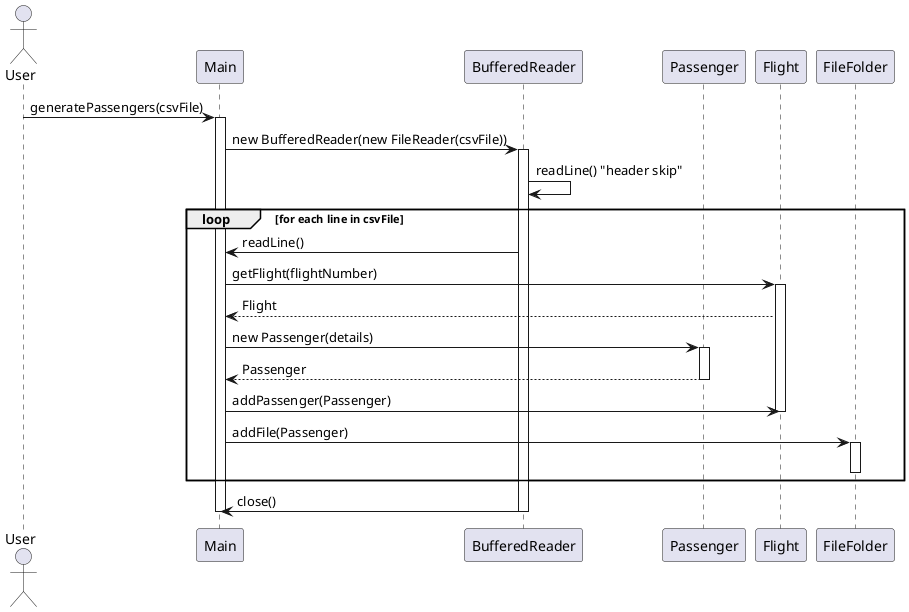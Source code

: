 @startuml
actor User
participant "Main" as M
participant "BufferedReader" as BR
participant "Passenger" as P
participant "Flight" as F
participant "FileFolder" as FF

User -> M : generatePassengers(csvFile)
activate M

M -> BR : new BufferedReader(new FileReader(csvFile))
activate BR
BR -> BR : readLine() "header skip"
loop for each line in csvFile
    BR -> M : readLine()
    M -> F : getFlight(flightNumber)
    activate F
    F --> M : Flight
    M -> P : new Passenger(details)
    activate P
    P --> M : Passenger
    deactivate P
    M -> F : addPassenger(Passenger)
    deactivate F
    M -> FF : addFile(Passenger)
    activate FF
    deactivate FF
end
BR -> M : close()
deactivate BR
deactivate M
@enduml

